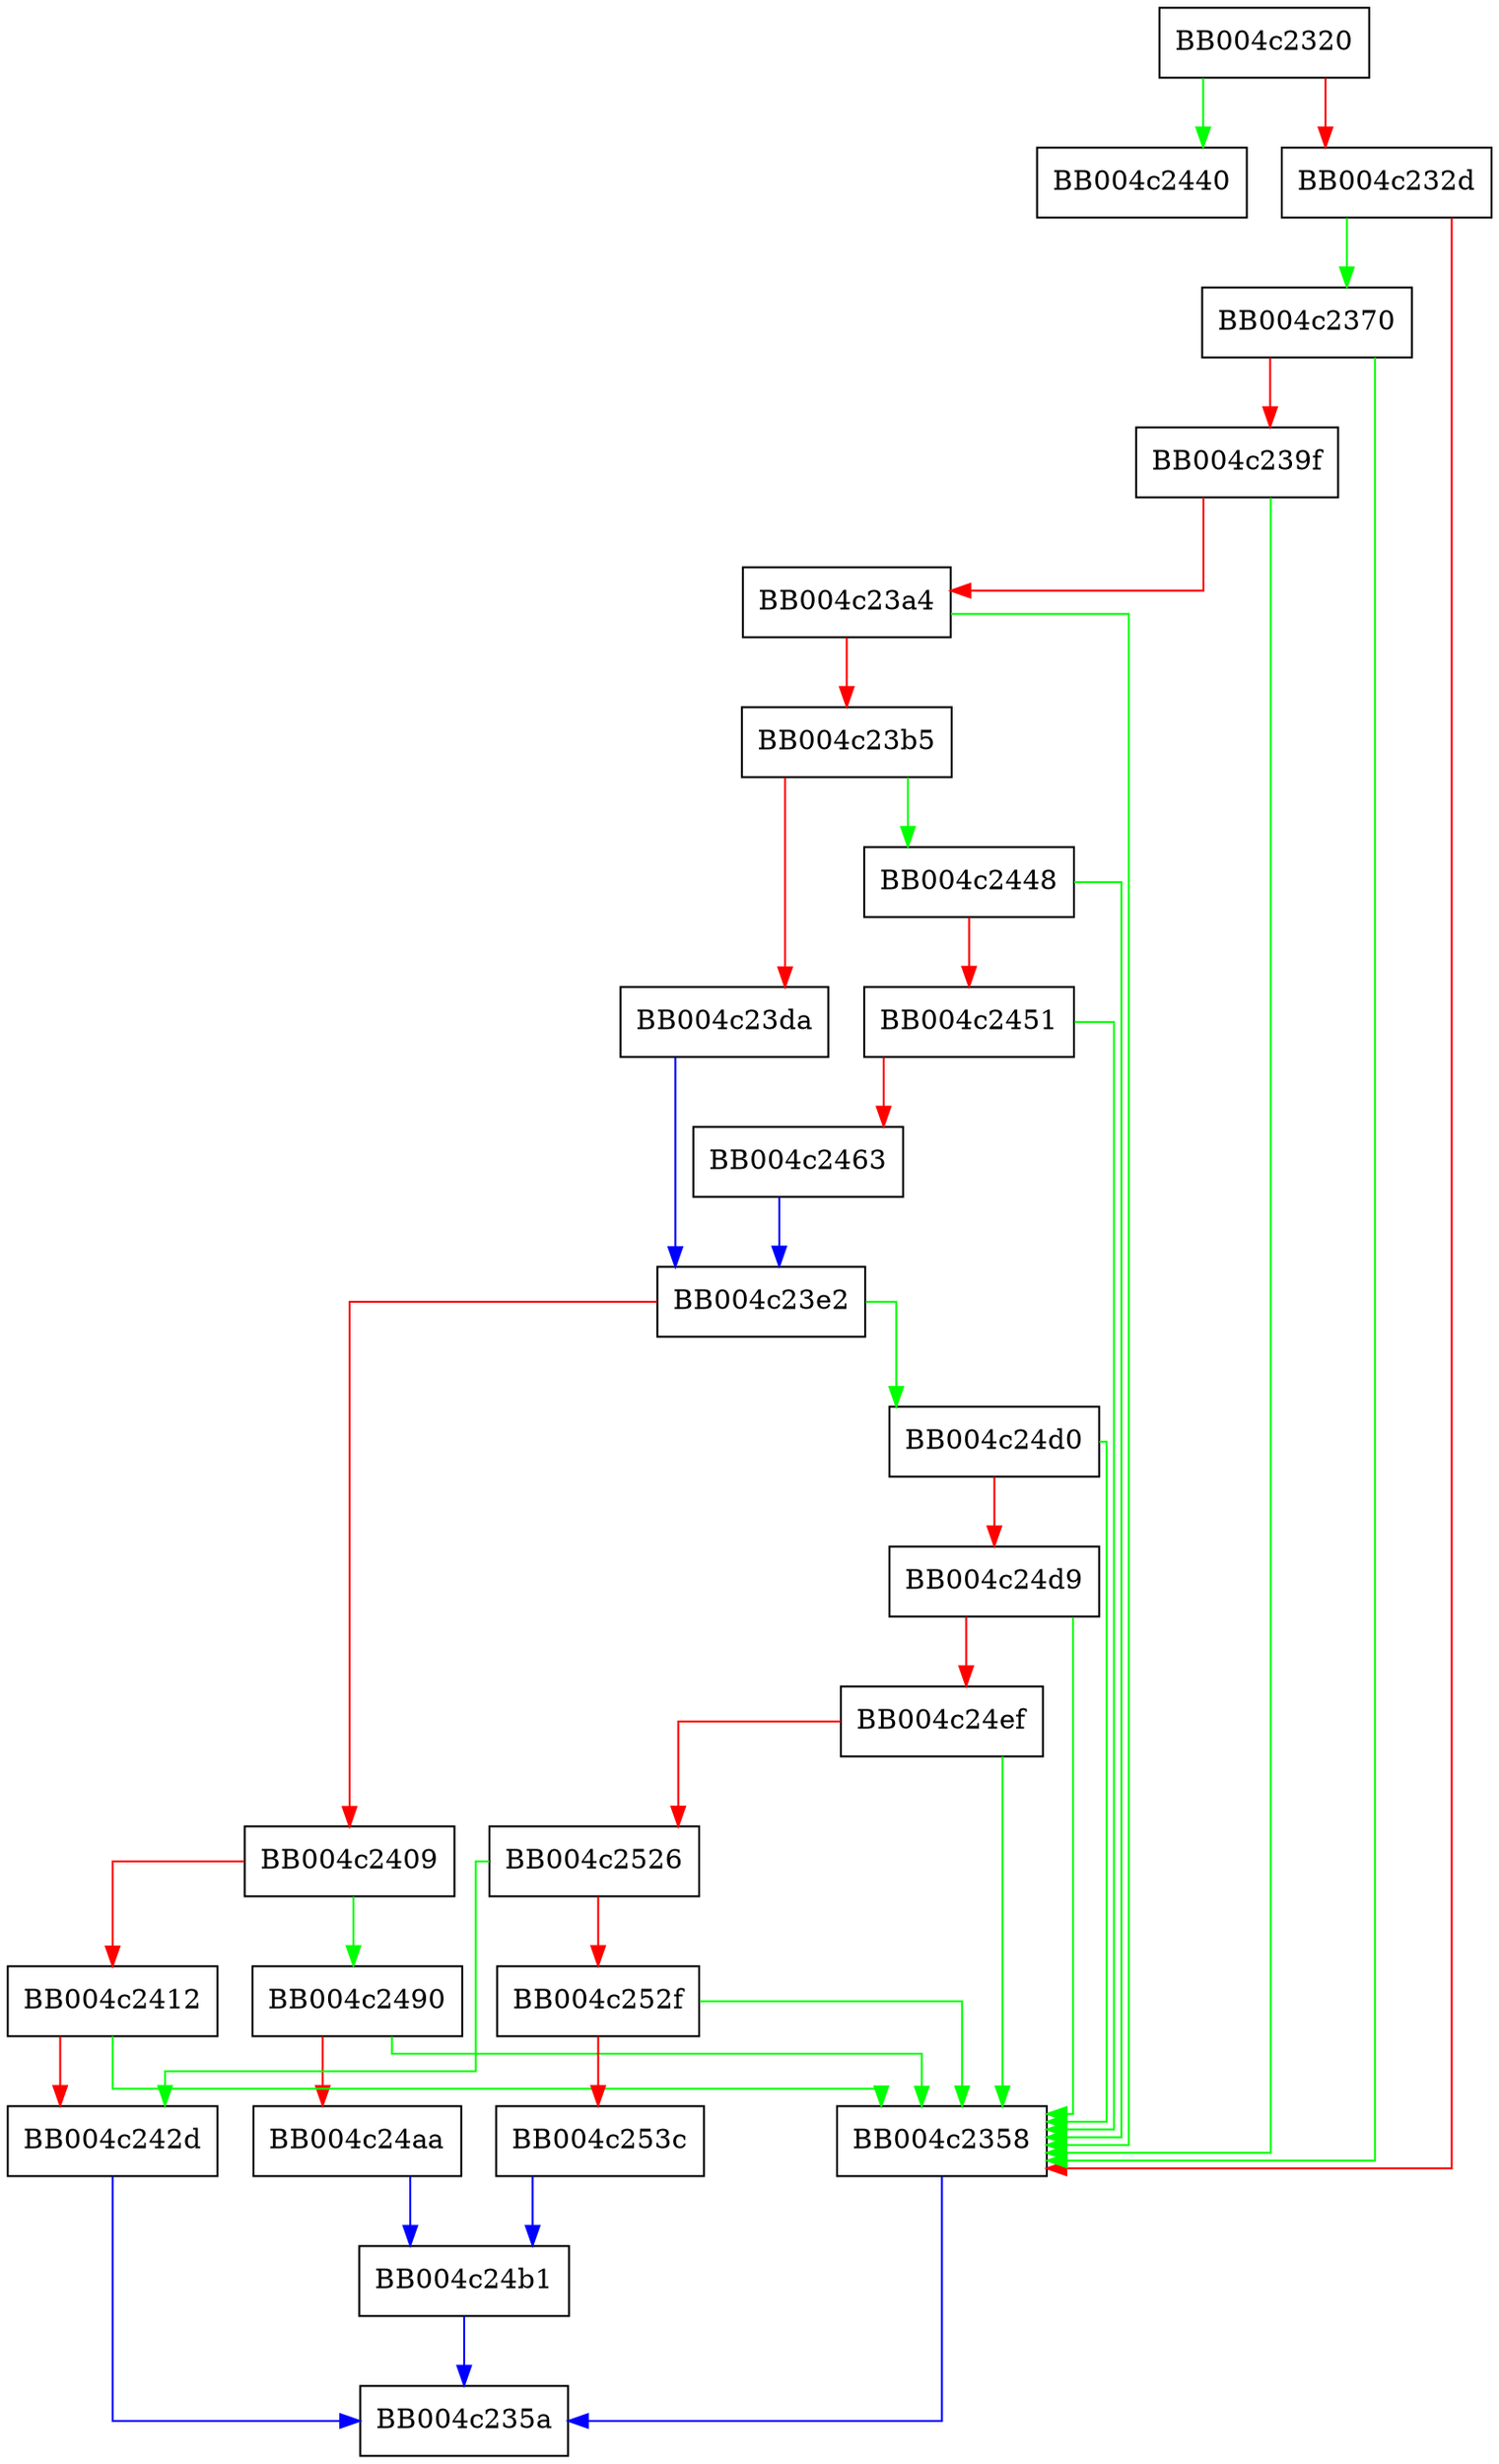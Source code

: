 digraph ossl_quic_wire_decode_frame_stream {
  node [shape="box"];
  graph [splines=ortho];
  BB004c2320 -> BB004c2440 [color="green"];
  BB004c2320 -> BB004c232d [color="red"];
  BB004c232d -> BB004c2370 [color="green"];
  BB004c232d -> BB004c2358 [color="red"];
  BB004c2358 -> BB004c235a [color="blue"];
  BB004c2370 -> BB004c2358 [color="green"];
  BB004c2370 -> BB004c239f [color="red"];
  BB004c239f -> BB004c2358 [color="green"];
  BB004c239f -> BB004c23a4 [color="red"];
  BB004c23a4 -> BB004c2358 [color="green"];
  BB004c23a4 -> BB004c23b5 [color="red"];
  BB004c23b5 -> BB004c2448 [color="green"];
  BB004c23b5 -> BB004c23da [color="red"];
  BB004c23da -> BB004c23e2 [color="blue"];
  BB004c23e2 -> BB004c24d0 [color="green"];
  BB004c23e2 -> BB004c2409 [color="red"];
  BB004c2409 -> BB004c2490 [color="green"];
  BB004c2409 -> BB004c2412 [color="red"];
  BB004c2412 -> BB004c2358 [color="green"];
  BB004c2412 -> BB004c242d [color="red"];
  BB004c242d -> BB004c235a [color="blue"];
  BB004c2448 -> BB004c2358 [color="green"];
  BB004c2448 -> BB004c2451 [color="red"];
  BB004c2451 -> BB004c2358 [color="green"];
  BB004c2451 -> BB004c2463 [color="red"];
  BB004c2463 -> BB004c23e2 [color="blue"];
  BB004c2490 -> BB004c2358 [color="green"];
  BB004c2490 -> BB004c24aa [color="red"];
  BB004c24aa -> BB004c24b1 [color="blue"];
  BB004c24b1 -> BB004c235a [color="blue"];
  BB004c24d0 -> BB004c2358 [color="green"];
  BB004c24d0 -> BB004c24d9 [color="red"];
  BB004c24d9 -> BB004c2358 [color="green"];
  BB004c24d9 -> BB004c24ef [color="red"];
  BB004c24ef -> BB004c2358 [color="green"];
  BB004c24ef -> BB004c2526 [color="red"];
  BB004c2526 -> BB004c242d [color="green"];
  BB004c2526 -> BB004c252f [color="red"];
  BB004c252f -> BB004c2358 [color="green"];
  BB004c252f -> BB004c253c [color="red"];
  BB004c253c -> BB004c24b1 [color="blue"];
}